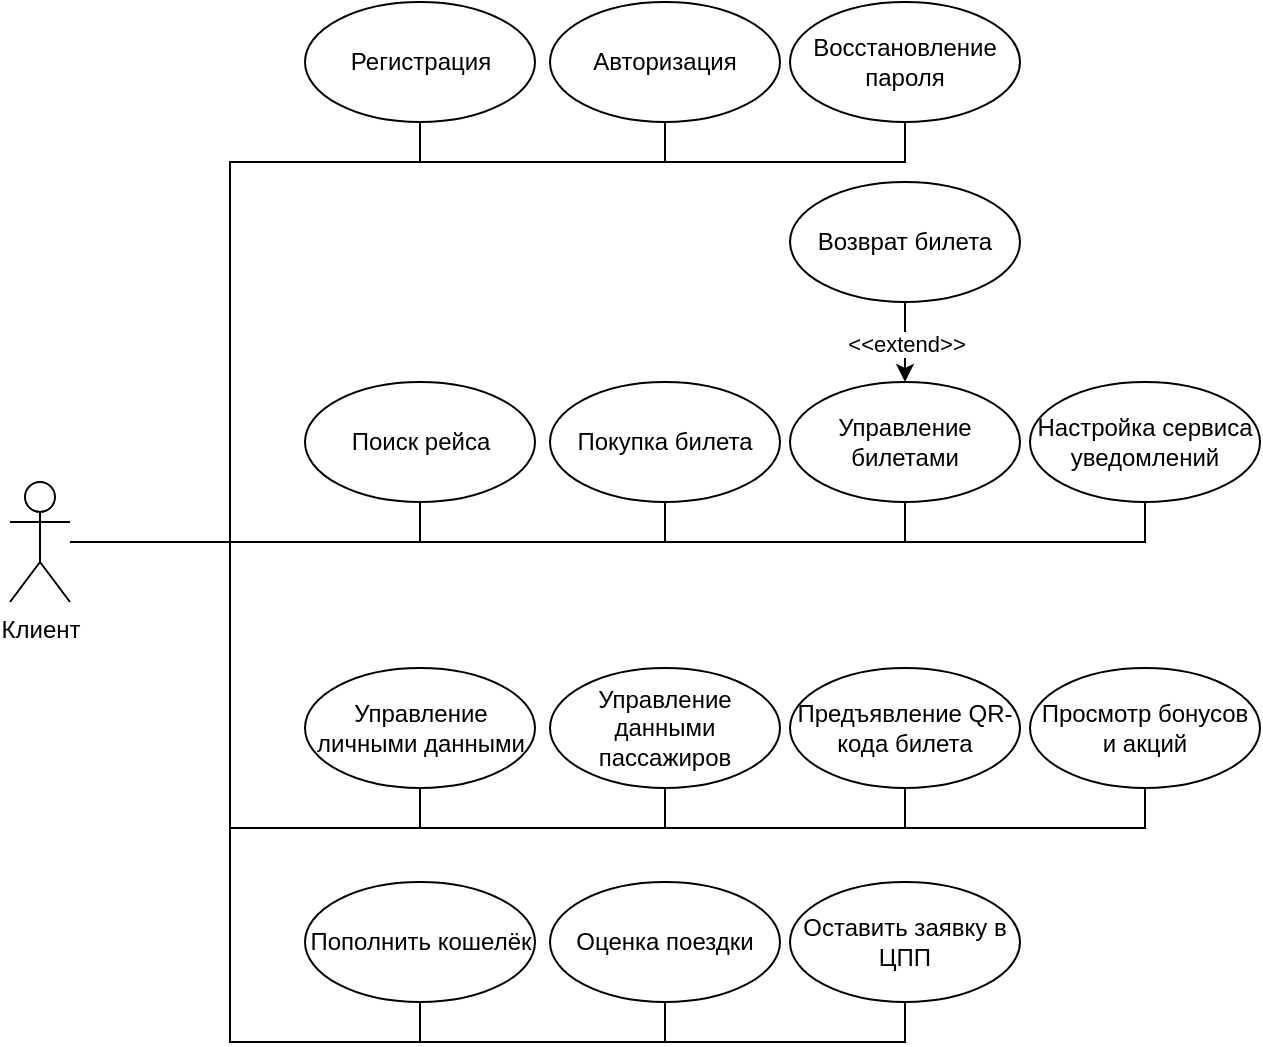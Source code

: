 <mxfile version="15.9.1" type="github">
  <diagram id="bhWJjHYsQp80wAiTMl3r" name="Page-1">
    <mxGraphModel dx="981" dy="526" grid="0" gridSize="10" guides="1" tooltips="1" connect="1" arrows="1" fold="1" page="1" pageScale="1" pageWidth="1169" pageHeight="827" math="0" shadow="0">
      <root>
        <mxCell id="0" />
        <mxCell id="1" parent="0" />
        <mxCell id="cZcYXaFnt8pPJqils_Be-18" style="edgeStyle=orthogonalEdgeStyle;rounded=0;orthogonalLoop=1;jettySize=auto;html=1;endArrow=none;endFill=0;" edge="1" parent="1" source="cZcYXaFnt8pPJqils_Be-1" target="cZcYXaFnt8pPJqils_Be-2">
          <mxGeometry relative="1" as="geometry">
            <Array as="points">
              <mxPoint x="200" y="350" />
              <mxPoint x="200" y="160" />
              <mxPoint x="295" y="160" />
            </Array>
          </mxGeometry>
        </mxCell>
        <mxCell id="cZcYXaFnt8pPJqils_Be-19" style="edgeStyle=orthogonalEdgeStyle;rounded=0;orthogonalLoop=1;jettySize=auto;html=1;entryX=0.5;entryY=1;entryDx=0;entryDy=0;endArrow=none;endFill=0;" edge="1" parent="1" source="cZcYXaFnt8pPJqils_Be-1" target="cZcYXaFnt8pPJqils_Be-3">
          <mxGeometry relative="1" as="geometry">
            <Array as="points">
              <mxPoint x="200" y="350" />
              <mxPoint x="200" y="160" />
              <mxPoint x="417" y="160" />
            </Array>
          </mxGeometry>
        </mxCell>
        <mxCell id="cZcYXaFnt8pPJqils_Be-20" style="edgeStyle=orthogonalEdgeStyle;rounded=0;orthogonalLoop=1;jettySize=auto;html=1;entryX=0.5;entryY=1;entryDx=0;entryDy=0;endArrow=none;endFill=0;" edge="1" parent="1" source="cZcYXaFnt8pPJqils_Be-1" target="cZcYXaFnt8pPJqils_Be-4">
          <mxGeometry relative="1" as="geometry">
            <Array as="points">
              <mxPoint x="200" y="350" />
              <mxPoint x="200" y="160" />
              <mxPoint x="537" y="160" />
            </Array>
          </mxGeometry>
        </mxCell>
        <mxCell id="cZcYXaFnt8pPJqils_Be-21" style="edgeStyle=orthogonalEdgeStyle;rounded=0;orthogonalLoop=1;jettySize=auto;html=1;entryX=0.5;entryY=1;entryDx=0;entryDy=0;endArrow=none;endFill=0;" edge="1" parent="1" source="cZcYXaFnt8pPJqils_Be-1" target="cZcYXaFnt8pPJqils_Be-6">
          <mxGeometry relative="1" as="geometry" />
        </mxCell>
        <mxCell id="cZcYXaFnt8pPJqils_Be-22" style="edgeStyle=orthogonalEdgeStyle;rounded=0;orthogonalLoop=1;jettySize=auto;html=1;entryX=0.5;entryY=1;entryDx=0;entryDy=0;endArrow=none;endFill=0;" edge="1" parent="1" source="cZcYXaFnt8pPJqils_Be-1" target="cZcYXaFnt8pPJqils_Be-7">
          <mxGeometry relative="1" as="geometry" />
        </mxCell>
        <mxCell id="cZcYXaFnt8pPJqils_Be-23" style="edgeStyle=orthogonalEdgeStyle;rounded=0;orthogonalLoop=1;jettySize=auto;html=1;entryX=0.5;entryY=1;entryDx=0;entryDy=0;endArrow=none;endFill=0;" edge="1" parent="1" source="cZcYXaFnt8pPJqils_Be-1" target="cZcYXaFnt8pPJqils_Be-12">
          <mxGeometry relative="1" as="geometry" />
        </mxCell>
        <mxCell id="cZcYXaFnt8pPJqils_Be-24" style="edgeStyle=orthogonalEdgeStyle;rounded=0;orthogonalLoop=1;jettySize=auto;html=1;entryX=0.5;entryY=1;entryDx=0;entryDy=0;endArrow=none;endFill=0;" edge="1" parent="1" source="cZcYXaFnt8pPJqils_Be-1" target="cZcYXaFnt8pPJqils_Be-8">
          <mxGeometry relative="1" as="geometry" />
        </mxCell>
        <mxCell id="cZcYXaFnt8pPJqils_Be-27" style="edgeStyle=orthogonalEdgeStyle;rounded=0;orthogonalLoop=1;jettySize=auto;html=1;entryX=0.5;entryY=1;entryDx=0;entryDy=0;startArrow=none;startFill=0;endArrow=none;endFill=0;" edge="1" parent="1" source="cZcYXaFnt8pPJqils_Be-1" target="cZcYXaFnt8pPJqils_Be-9">
          <mxGeometry relative="1" as="geometry">
            <Array as="points">
              <mxPoint x="200" y="350" />
              <mxPoint x="200" y="493" />
              <mxPoint x="295" y="493" />
            </Array>
          </mxGeometry>
        </mxCell>
        <mxCell id="cZcYXaFnt8pPJqils_Be-28" style="edgeStyle=orthogonalEdgeStyle;rounded=0;orthogonalLoop=1;jettySize=auto;html=1;entryX=0.5;entryY=1;entryDx=0;entryDy=0;startArrow=none;startFill=0;endArrow=none;endFill=0;" edge="1" parent="1" source="cZcYXaFnt8pPJqils_Be-1" target="cZcYXaFnt8pPJqils_Be-10">
          <mxGeometry relative="1" as="geometry">
            <Array as="points">
              <mxPoint x="200" y="350" />
              <mxPoint x="200" y="493" />
              <mxPoint x="418" y="493" />
            </Array>
          </mxGeometry>
        </mxCell>
        <mxCell id="cZcYXaFnt8pPJqils_Be-29" style="edgeStyle=orthogonalEdgeStyle;rounded=0;orthogonalLoop=1;jettySize=auto;html=1;entryX=0.5;entryY=1;entryDx=0;entryDy=0;startArrow=none;startFill=0;endArrow=none;endFill=0;" edge="1" parent="1" source="cZcYXaFnt8pPJqils_Be-1" target="cZcYXaFnt8pPJqils_Be-14">
          <mxGeometry relative="1" as="geometry">
            <Array as="points">
              <mxPoint x="200" y="350" />
              <mxPoint x="200" y="493" />
              <mxPoint x="537" y="493" />
            </Array>
          </mxGeometry>
        </mxCell>
        <mxCell id="cZcYXaFnt8pPJqils_Be-30" style="edgeStyle=orthogonalEdgeStyle;rounded=0;orthogonalLoop=1;jettySize=auto;html=1;entryX=0.5;entryY=1;entryDx=0;entryDy=0;startArrow=none;startFill=0;endArrow=none;endFill=0;" edge="1" parent="1" source="cZcYXaFnt8pPJqils_Be-1" target="cZcYXaFnt8pPJqils_Be-15">
          <mxGeometry relative="1" as="geometry">
            <Array as="points">
              <mxPoint x="200" y="350" />
              <mxPoint x="200" y="493" />
              <mxPoint x="657" y="493" />
            </Array>
          </mxGeometry>
        </mxCell>
        <mxCell id="cZcYXaFnt8pPJqils_Be-31" style="edgeStyle=orthogonalEdgeStyle;rounded=0;orthogonalLoop=1;jettySize=auto;html=1;entryX=0.5;entryY=1;entryDx=0;entryDy=0;startArrow=none;startFill=0;endArrow=none;endFill=0;" edge="1" parent="1" source="cZcYXaFnt8pPJqils_Be-1" target="cZcYXaFnt8pPJqils_Be-11">
          <mxGeometry relative="1" as="geometry">
            <Array as="points">
              <mxPoint x="200" y="350" />
              <mxPoint x="200" y="600" />
              <mxPoint x="295" y="600" />
            </Array>
          </mxGeometry>
        </mxCell>
        <mxCell id="cZcYXaFnt8pPJqils_Be-32" style="edgeStyle=orthogonalEdgeStyle;rounded=0;orthogonalLoop=1;jettySize=auto;html=1;entryX=0.5;entryY=1;entryDx=0;entryDy=0;startArrow=none;startFill=0;endArrow=none;endFill=0;" edge="1" parent="1" source="cZcYXaFnt8pPJqils_Be-1" target="cZcYXaFnt8pPJqils_Be-16">
          <mxGeometry relative="1" as="geometry">
            <Array as="points">
              <mxPoint x="200" y="350" />
              <mxPoint x="200" y="600" />
              <mxPoint x="417" y="600" />
            </Array>
          </mxGeometry>
        </mxCell>
        <mxCell id="cZcYXaFnt8pPJqils_Be-33" style="edgeStyle=orthogonalEdgeStyle;rounded=0;orthogonalLoop=1;jettySize=auto;html=1;entryX=0.5;entryY=1;entryDx=0;entryDy=0;startArrow=none;startFill=0;endArrow=none;endFill=0;" edge="1" parent="1" source="cZcYXaFnt8pPJqils_Be-1" target="cZcYXaFnt8pPJqils_Be-17">
          <mxGeometry relative="1" as="geometry">
            <Array as="points">
              <mxPoint x="200" y="350" />
              <mxPoint x="200" y="600" />
              <mxPoint x="537" y="600" />
            </Array>
          </mxGeometry>
        </mxCell>
        <mxCell id="cZcYXaFnt8pPJqils_Be-1" value="Клиент" style="shape=umlActor;verticalLabelPosition=bottom;verticalAlign=top;html=1;outlineConnect=0;" vertex="1" parent="1">
          <mxGeometry x="90" y="320" width="30" height="60" as="geometry" />
        </mxCell>
        <mxCell id="cZcYXaFnt8pPJqils_Be-2" value="Регистрация" style="ellipse;whiteSpace=wrap;html=1;" vertex="1" parent="1">
          <mxGeometry x="237.5" y="80" width="115" height="60" as="geometry" />
        </mxCell>
        <mxCell id="cZcYXaFnt8pPJqils_Be-3" value="Авторизация" style="ellipse;whiteSpace=wrap;html=1;" vertex="1" parent="1">
          <mxGeometry x="360" y="80" width="115" height="60" as="geometry" />
        </mxCell>
        <mxCell id="cZcYXaFnt8pPJqils_Be-4" value="Восстановление пароля" style="ellipse;whiteSpace=wrap;html=1;" vertex="1" parent="1">
          <mxGeometry x="480" y="80" width="115" height="60" as="geometry" />
        </mxCell>
        <mxCell id="cZcYXaFnt8pPJqils_Be-6" value="Поиск рейса" style="ellipse;whiteSpace=wrap;html=1;" vertex="1" parent="1">
          <mxGeometry x="237.5" y="270" width="115" height="60" as="geometry" />
        </mxCell>
        <mxCell id="cZcYXaFnt8pPJqils_Be-7" value="Покупка билета" style="ellipse;whiteSpace=wrap;html=1;" vertex="1" parent="1">
          <mxGeometry x="360" y="270" width="115" height="60" as="geometry" />
        </mxCell>
        <mxCell id="cZcYXaFnt8pPJqils_Be-8" value="Настройка сервиса уведомлений" style="ellipse;whiteSpace=wrap;html=1;" vertex="1" parent="1">
          <mxGeometry x="600" y="270" width="115" height="60" as="geometry" />
        </mxCell>
        <mxCell id="cZcYXaFnt8pPJqils_Be-9" value="Управление личными данными" style="ellipse;whiteSpace=wrap;html=1;" vertex="1" parent="1">
          <mxGeometry x="237.5" y="413" width="115" height="60" as="geometry" />
        </mxCell>
        <mxCell id="cZcYXaFnt8pPJqils_Be-10" value="Управление данными пассажиров" style="ellipse;whiteSpace=wrap;html=1;" vertex="1" parent="1">
          <mxGeometry x="360" y="413" width="115" height="60" as="geometry" />
        </mxCell>
        <mxCell id="cZcYXaFnt8pPJqils_Be-11" value="Пополнить кошелёк" style="ellipse;whiteSpace=wrap;html=1;" vertex="1" parent="1">
          <mxGeometry x="237.5" y="520" width="115" height="60" as="geometry" />
        </mxCell>
        <mxCell id="cZcYXaFnt8pPJqils_Be-25" style="edgeStyle=orthogonalEdgeStyle;rounded=0;orthogonalLoop=1;jettySize=auto;html=1;endArrow=none;endFill=0;startArrow=classic;startFill=1;" edge="1" parent="1" source="cZcYXaFnt8pPJqils_Be-12" target="cZcYXaFnt8pPJqils_Be-13">
          <mxGeometry relative="1" as="geometry" />
        </mxCell>
        <mxCell id="cZcYXaFnt8pPJqils_Be-26" value="&amp;lt;&amp;lt;extend&amp;gt;&amp;gt;" style="edgeLabel;html=1;align=center;verticalAlign=middle;resizable=0;points=[];" vertex="1" connectable="0" parent="cZcYXaFnt8pPJqils_Be-25">
          <mxGeometry x="-0.175" relative="1" as="geometry">
            <mxPoint y="-3" as="offset" />
          </mxGeometry>
        </mxCell>
        <mxCell id="cZcYXaFnt8pPJqils_Be-12" value="Управление билетами" style="ellipse;whiteSpace=wrap;html=1;" vertex="1" parent="1">
          <mxGeometry x="480" y="270" width="115" height="60" as="geometry" />
        </mxCell>
        <mxCell id="cZcYXaFnt8pPJqils_Be-13" value="Возврат билета" style="ellipse;whiteSpace=wrap;html=1;" vertex="1" parent="1">
          <mxGeometry x="480" y="170" width="115" height="60" as="geometry" />
        </mxCell>
        <mxCell id="cZcYXaFnt8pPJqils_Be-14" value="Предъявление QR-кода билета" style="ellipse;whiteSpace=wrap;html=1;" vertex="1" parent="1">
          <mxGeometry x="480" y="413" width="115" height="60" as="geometry" />
        </mxCell>
        <mxCell id="cZcYXaFnt8pPJqils_Be-15" value="Просмотр бонусов и акций" style="ellipse;whiteSpace=wrap;html=1;" vertex="1" parent="1">
          <mxGeometry x="600" y="413" width="115" height="60" as="geometry" />
        </mxCell>
        <mxCell id="cZcYXaFnt8pPJqils_Be-16" value="Оценка поездки" style="ellipse;whiteSpace=wrap;html=1;" vertex="1" parent="1">
          <mxGeometry x="360" y="520" width="115" height="60" as="geometry" />
        </mxCell>
        <mxCell id="cZcYXaFnt8pPJqils_Be-17" value="Оставить заявку в ЦПП" style="ellipse;whiteSpace=wrap;html=1;" vertex="1" parent="1">
          <mxGeometry x="480" y="520" width="115" height="60" as="geometry" />
        </mxCell>
      </root>
    </mxGraphModel>
  </diagram>
</mxfile>

